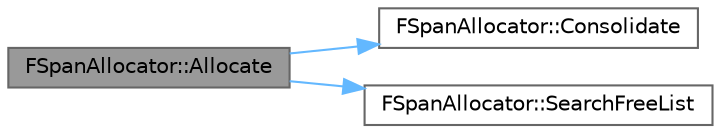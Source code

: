 digraph "FSpanAllocator::Allocate"
{
 // INTERACTIVE_SVG=YES
 // LATEX_PDF_SIZE
  bgcolor="transparent";
  edge [fontname=Helvetica,fontsize=10,labelfontname=Helvetica,labelfontsize=10];
  node [fontname=Helvetica,fontsize=10,shape=box,height=0.2,width=0.4];
  rankdir="LR";
  Node1 [id="Node000001",label="FSpanAllocator::Allocate",height=0.2,width=0.4,color="gray40", fillcolor="grey60", style="filled", fontcolor="black",tooltip=" "];
  Node1 -> Node2 [id="edge1_Node000001_Node000002",color="steelblue1",style="solid",tooltip=" "];
  Node2 [id="Node000002",label="FSpanAllocator::Consolidate",height=0.2,width=0.4,color="grey40", fillcolor="white", style="filled",URL="$dc/d4b/classFSpanAllocator.html#a5dea76b5c08080ab0c2a9d5872c8ba49",tooltip="Between these calls to Free just appends the allocation to the free list, rather than trying to merge..."];
  Node1 -> Node3 [id="edge2_Node000001_Node000003",color="steelblue1",style="solid",tooltip=" "];
  Node3 [id="Node000003",label="FSpanAllocator::SearchFreeList",height=0.2,width=0.4,color="grey40", fillcolor="white", style="filled",URL="$dc/d4b/classFSpanAllocator.html#a3eb88a9e55ea286f04d6ebb704af2431",tooltip=" "];
}
